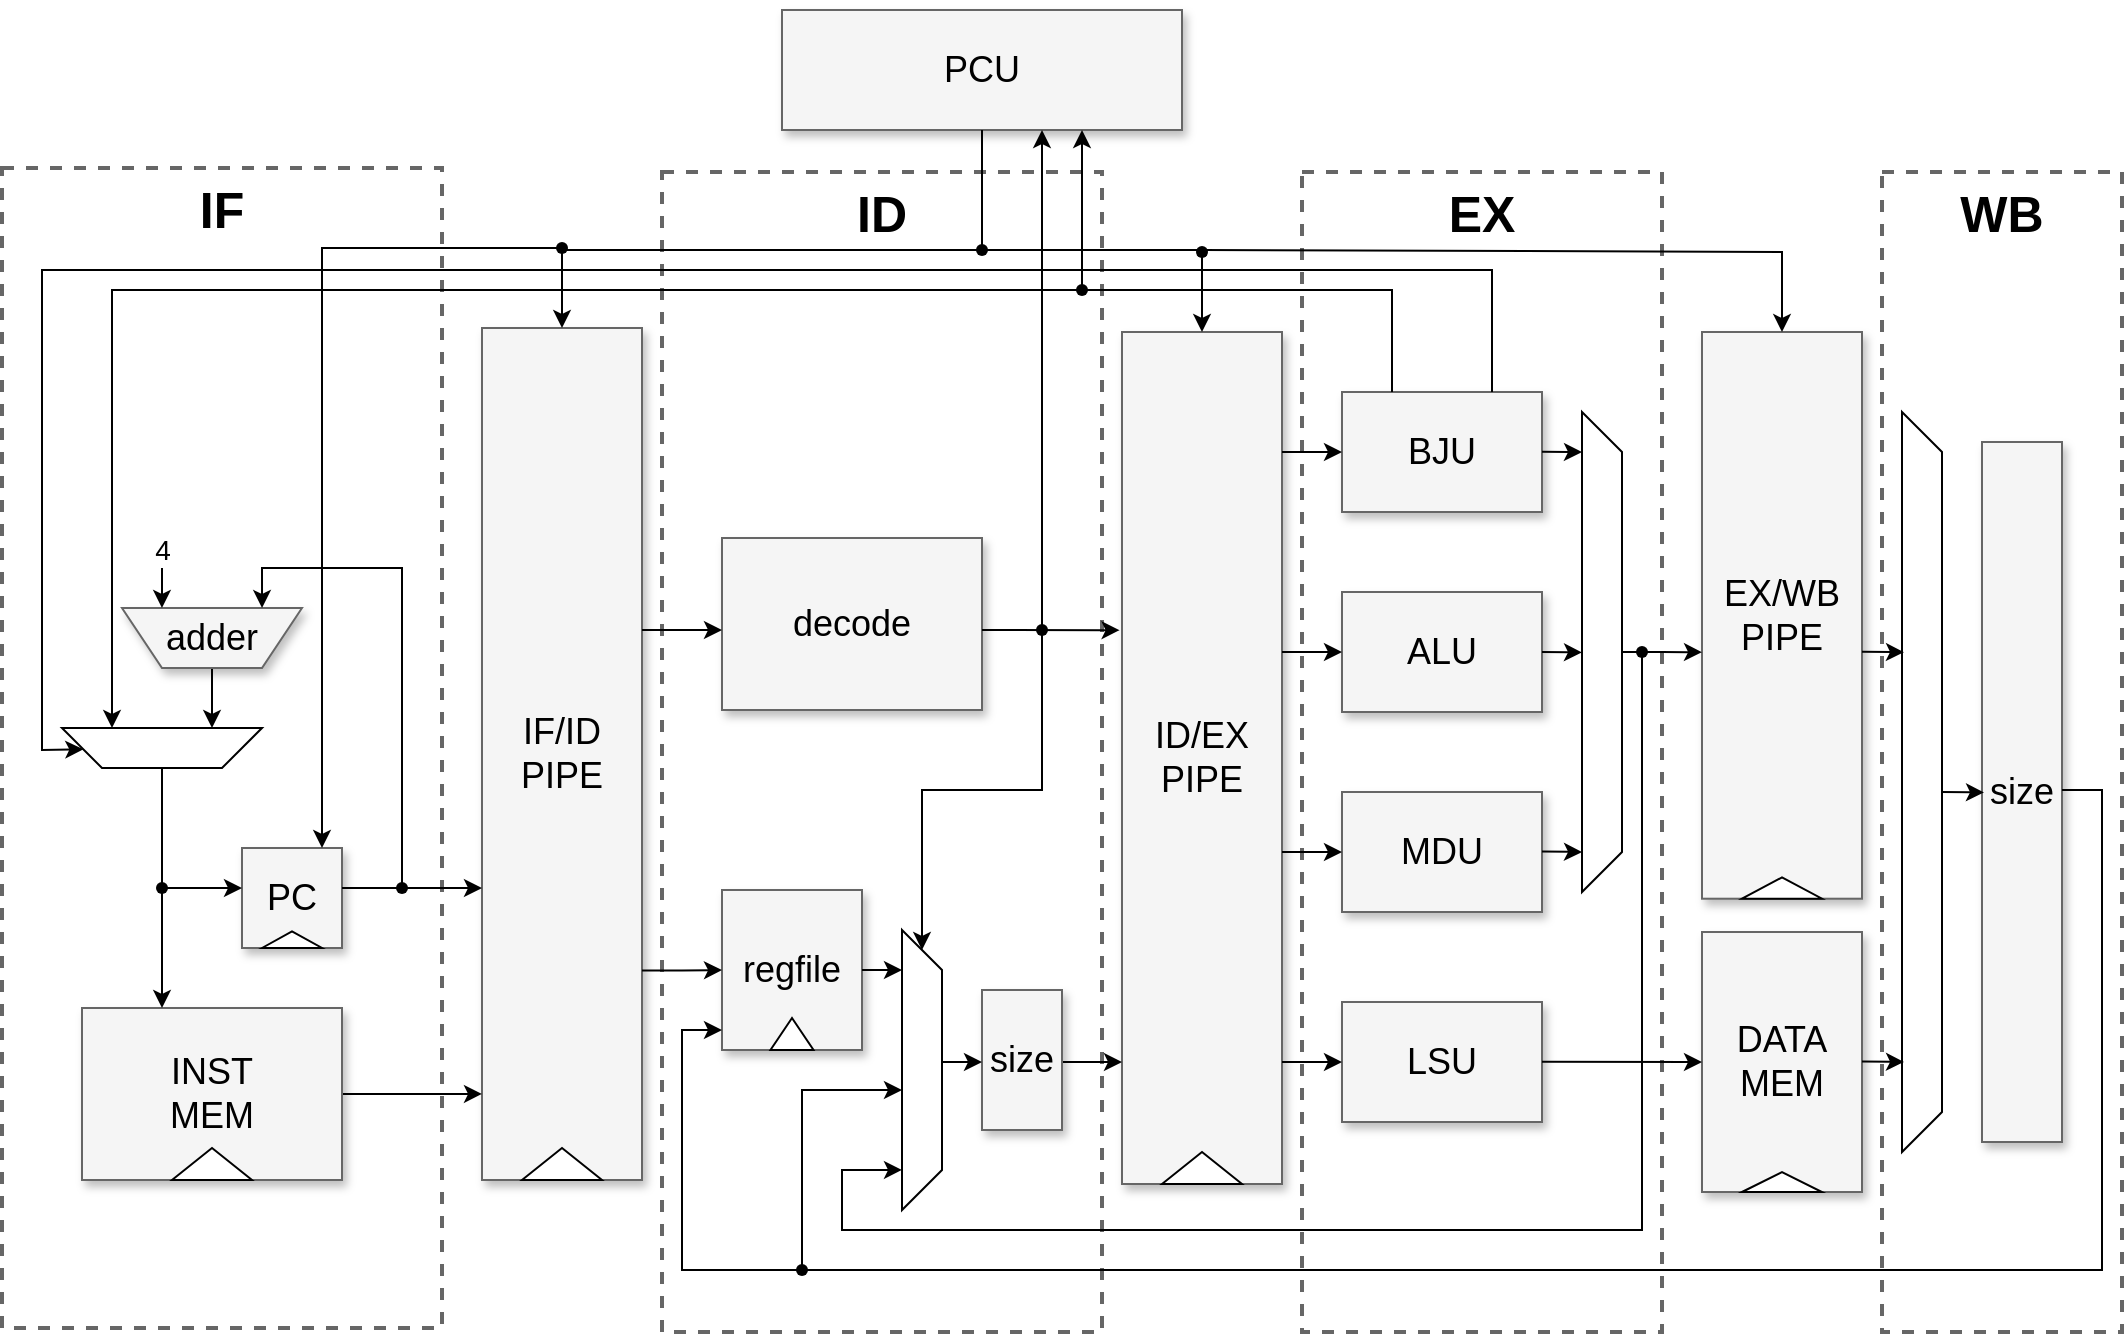 <mxfile version="21.6.8" type="device">
  <diagram name="Page-1" id="90a13364-a465-7bf4-72fc-28e22215d7a0">
    <mxGraphModel dx="1418" dy="820" grid="1" gridSize="10" guides="1" tooltips="1" connect="1" arrows="1" fold="1" page="1" pageScale="1.5" pageWidth="1169" pageHeight="826" background="none" math="0" shadow="0">
      <root>
        <mxCell id="0" style=";html=1;" />
        <mxCell id="1" style=";html=1;" parent="0" />
        <mxCell id="8YfCgpXzdeuu5fyezBvx-143" value="&lt;b style=&quot;font-size: 25px;&quot;&gt;WB&lt;br&gt;&lt;br&gt;&lt;br&gt;&lt;br&gt;&lt;br&gt;&lt;br&gt;&lt;br&gt;&lt;br&gt;&lt;br&gt;&lt;br&gt;&lt;br&gt;&lt;br&gt;&lt;br&gt;&lt;br&gt;&lt;br&gt;&lt;br&gt;&lt;br&gt;&lt;br&gt;&lt;br&gt;&lt;/b&gt;" style="whiteSpace=wrap;html=1;shadow=0;fontSize=20;fillColor=none;strokeColor=#666666;strokeWidth=2;dashed=1;" parent="1" vertex="1">
          <mxGeometry x="1100" y="331" width="120" height="580" as="geometry" />
        </mxCell>
        <mxCell id="8YfCgpXzdeuu5fyezBvx-141" value="&lt;b style=&quot;font-size: 25px;&quot;&gt;EX&lt;br&gt;&lt;br&gt;&lt;br&gt;&lt;br&gt;&lt;br&gt;&lt;br&gt;&lt;br&gt;&lt;br&gt;&lt;br&gt;&lt;br&gt;&lt;br&gt;&lt;br&gt;&lt;br&gt;&lt;br&gt;&lt;br&gt;&lt;br&gt;&lt;br&gt;&lt;br&gt;&lt;br&gt;&lt;/b&gt;" style="whiteSpace=wrap;html=1;shadow=0;fontSize=20;fillColor=none;strokeColor=#666666;strokeWidth=2;dashed=1;" parent="1" vertex="1">
          <mxGeometry x="810" y="331" width="180" height="580" as="geometry" />
        </mxCell>
        <mxCell id="8YfCgpXzdeuu5fyezBvx-139" value="&lt;b style=&quot;font-size: 25px;&quot;&gt;ID&lt;br&gt;&lt;br&gt;&lt;br&gt;&lt;br&gt;&lt;br&gt;&lt;br&gt;&lt;br&gt;&lt;br&gt;&lt;br&gt;&lt;br&gt;&lt;br&gt;&lt;br&gt;&lt;br&gt;&lt;br&gt;&lt;br&gt;&lt;br&gt;&lt;br&gt;&lt;br&gt;&lt;br&gt;&lt;/b&gt;" style="whiteSpace=wrap;html=1;shadow=0;fontSize=20;fillColor=none;strokeColor=#666666;strokeWidth=2;dashed=1;" parent="1" vertex="1">
          <mxGeometry x="490" y="331" width="220" height="580" as="geometry" />
        </mxCell>
        <mxCell id="3a17f1ce550125da-1" value="&lt;b style=&quot;font-size: 25px;&quot;&gt;IF&lt;br&gt;&lt;br&gt;&lt;br&gt;&lt;br&gt;&lt;br&gt;&lt;br&gt;&lt;br&gt;&lt;br&gt;&lt;br&gt;&lt;br&gt;&lt;br&gt;&lt;br&gt;&lt;br&gt;&lt;br&gt;&lt;br&gt;&lt;br&gt;&lt;br&gt;&lt;br&gt;&lt;br&gt;&lt;/b&gt;" style="whiteSpace=wrap;html=1;shadow=0;fontSize=20;fillColor=none;strokeColor=#666666;strokeWidth=2;dashed=1;" parent="1" vertex="1">
          <mxGeometry x="160" y="329" width="220" height="580" as="geometry" />
        </mxCell>
        <mxCell id="8YfCgpXzdeuu5fyezBvx-11" value="" style="group" parent="1" vertex="1" connectable="0">
          <mxGeometry x="280" y="669" width="50" height="50" as="geometry" />
        </mxCell>
        <mxCell id="8YfCgpXzdeuu5fyezBvx-9" value="PC&lt;br&gt;" style="whiteSpace=wrap;html=1;shadow=1;fontSize=18;fillColor=#f5f5f5;strokeColor=#666666;" parent="8YfCgpXzdeuu5fyezBvx-11" vertex="1">
          <mxGeometry width="50" height="50" as="geometry" />
        </mxCell>
        <mxCell id="8YfCgpXzdeuu5fyezBvx-10" value="" style="triangle;whiteSpace=wrap;html=1;direction=north;" parent="8YfCgpXzdeuu5fyezBvx-11" vertex="1">
          <mxGeometry x="10" y="41.667" width="30" height="8.333" as="geometry" />
        </mxCell>
        <mxCell id="8YfCgpXzdeuu5fyezBvx-18" value="" style="group" parent="1" vertex="1" connectable="0">
          <mxGeometry x="720" y="411" width="80" height="426" as="geometry" />
        </mxCell>
        <mxCell id="8YfCgpXzdeuu5fyezBvx-7" value="ID/EX&lt;br&gt;PIPE" style="whiteSpace=wrap;html=1;shadow=1;fontSize=18;fillColor=#f5f5f5;strokeColor=#666666;" parent="8YfCgpXzdeuu5fyezBvx-18" vertex="1">
          <mxGeometry width="80" height="426" as="geometry" />
        </mxCell>
        <mxCell id="8YfCgpXzdeuu5fyezBvx-13" value="" style="triangle;whiteSpace=wrap;html=1;direction=north;" parent="8YfCgpXzdeuu5fyezBvx-18" vertex="1">
          <mxGeometry x="20" y="410" width="40" height="16" as="geometry" />
        </mxCell>
        <mxCell id="8YfCgpXzdeuu5fyezBvx-19" value="" style="group" parent="1" vertex="1" connectable="0">
          <mxGeometry x="400" y="409" width="80" height="426" as="geometry" />
        </mxCell>
        <mxCell id="8YfCgpXzdeuu5fyezBvx-6" value="IF/ID&lt;br&gt;PIPE" style="whiteSpace=wrap;html=1;shadow=1;fontSize=18;fillColor=#f5f5f5;strokeColor=#666666;" parent="8YfCgpXzdeuu5fyezBvx-19" vertex="1">
          <mxGeometry width="80" height="426" as="geometry" />
        </mxCell>
        <mxCell id="8YfCgpXzdeuu5fyezBvx-12" value="" style="triangle;whiteSpace=wrap;html=1;direction=north;" parent="8YfCgpXzdeuu5fyezBvx-19" vertex="1">
          <mxGeometry x="20" y="410" width="40" height="16" as="geometry" />
        </mxCell>
        <mxCell id="8YfCgpXzdeuu5fyezBvx-36" style="edgeStyle=orthogonalEdgeStyle;rounded=0;orthogonalLoop=1;jettySize=auto;html=1;entryX=0;entryY=0.899;entryDx=0;entryDy=0;entryPerimeter=0;" parent="1" source="8YfCgpXzdeuu5fyezBvx-20" target="8YfCgpXzdeuu5fyezBvx-6" edge="1">
          <mxGeometry relative="1" as="geometry" />
        </mxCell>
        <mxCell id="8YfCgpXzdeuu5fyezBvx-20" value="INST&lt;br&gt;MEM" style="whiteSpace=wrap;html=1;shadow=1;fontSize=18;fillColor=#f5f5f5;strokeColor=#666666;" parent="1" vertex="1">
          <mxGeometry x="200" y="749" width="130" height="86" as="geometry" />
        </mxCell>
        <mxCell id="8YfCgpXzdeuu5fyezBvx-30" style="edgeStyle=orthogonalEdgeStyle;rounded=0;orthogonalLoop=1;jettySize=auto;html=1;" parent="1" source="8YfCgpXzdeuu5fyezBvx-22" edge="1">
          <mxGeometry relative="1" as="geometry">
            <mxPoint x="240" y="749" as="targetPoint" />
          </mxGeometry>
        </mxCell>
        <mxCell id="8YfCgpXzdeuu5fyezBvx-22" value="" style="shape=trapezoid;perimeter=trapezoidPerimeter;whiteSpace=wrap;html=1;fixedSize=1;fontSize=12;fillColor=default;strokeColor=default;shadow=0;direction=west;" parent="1" vertex="1">
          <mxGeometry x="190" y="609" width="100" height="20" as="geometry" />
        </mxCell>
        <mxCell id="8YfCgpXzdeuu5fyezBvx-40" style="edgeStyle=orthogonalEdgeStyle;rounded=0;orthogonalLoop=1;jettySize=auto;html=1;entryX=0.15;entryY=1;entryDx=0;entryDy=0;entryPerimeter=0;" parent="1" source="8YfCgpXzdeuu5fyezBvx-25" edge="1">
          <mxGeometry relative="1" as="geometry">
            <mxPoint x="265" y="609" as="targetPoint" />
          </mxGeometry>
        </mxCell>
        <mxCell id="8YfCgpXzdeuu5fyezBvx-25" value="adder" style="shape=trapezoid;perimeter=trapezoidPerimeter;whiteSpace=wrap;html=1;fixedSize=1;fontSize=18;fillColor=#f5f5f5;strokeColor=#666666;shadow=1;direction=west;" parent="1" vertex="1">
          <mxGeometry x="220" y="549" width="90" height="30" as="geometry" />
        </mxCell>
        <mxCell id="8YfCgpXzdeuu5fyezBvx-32" value="" style="endArrow=classic;html=1;rounded=0;entryX=0;entryY=0.4;entryDx=0;entryDy=0;entryPerimeter=0;" parent="1" target="8YfCgpXzdeuu5fyezBvx-9" edge="1">
          <mxGeometry width="50" height="50" relative="1" as="geometry">
            <mxPoint x="240" y="689" as="sourcePoint" />
            <mxPoint x="310" y="629" as="targetPoint" />
          </mxGeometry>
        </mxCell>
        <mxCell id="8YfCgpXzdeuu5fyezBvx-33" value="" style="endArrow=classic;html=1;rounded=0;" parent="1" edge="1">
          <mxGeometry width="50" height="50" relative="1" as="geometry">
            <mxPoint x="330" y="689" as="sourcePoint" />
            <mxPoint x="400" y="689" as="targetPoint" />
          </mxGeometry>
        </mxCell>
        <mxCell id="8YfCgpXzdeuu5fyezBvx-37" value="" style="shape=waypoint;sketch=0;fillStyle=solid;size=6;pointerEvents=1;points=[];fillColor=none;resizable=0;rotatable=0;perimeter=centerPerimeter;snapToPoint=1;" parent="1" vertex="1">
          <mxGeometry x="230" y="679" width="20" height="20" as="geometry" />
        </mxCell>
        <mxCell id="8YfCgpXzdeuu5fyezBvx-41" value="" style="endArrow=classic;html=1;rounded=0;entryX=0.222;entryY=1;entryDx=0;entryDy=0;entryPerimeter=0;" parent="1" target="8YfCgpXzdeuu5fyezBvx-25" edge="1">
          <mxGeometry width="50" height="50" relative="1" as="geometry">
            <mxPoint x="360" y="689" as="sourcePoint" />
            <mxPoint x="300" y="539" as="targetPoint" />
            <Array as="points">
              <mxPoint x="360" y="529" />
              <mxPoint x="290" y="529" />
            </Array>
          </mxGeometry>
        </mxCell>
        <mxCell id="8YfCgpXzdeuu5fyezBvx-42" value="" style="endArrow=classic;html=1;rounded=0;entryX=0.778;entryY=1;entryDx=0;entryDy=0;entryPerimeter=0;" parent="1" target="8YfCgpXzdeuu5fyezBvx-25" edge="1">
          <mxGeometry width="50" height="50" relative="1" as="geometry">
            <mxPoint x="240" y="529" as="sourcePoint" />
            <mxPoint x="250" y="529" as="targetPoint" />
          </mxGeometry>
        </mxCell>
        <mxCell id="8YfCgpXzdeuu5fyezBvx-43" value="&lt;font style=&quot;font-size: 14px;&quot;&gt;4&lt;/font&gt;" style="edgeLabel;html=1;align=center;verticalAlign=middle;resizable=0;points=[];" parent="8YfCgpXzdeuu5fyezBvx-42" vertex="1" connectable="0">
          <mxGeometry x="-0.567" relative="1" as="geometry">
            <mxPoint y="-14" as="offset" />
          </mxGeometry>
        </mxCell>
        <mxCell id="8YfCgpXzdeuu5fyezBvx-44" value="decode" style="whiteSpace=wrap;html=1;shadow=1;fontSize=18;fillColor=#f5f5f5;strokeColor=#666666;" parent="1" vertex="1">
          <mxGeometry x="520" y="514" width="130" height="86" as="geometry" />
        </mxCell>
        <mxCell id="8YfCgpXzdeuu5fyezBvx-51" value="" style="group" parent="1" vertex="1" connectable="0">
          <mxGeometry x="520" y="690" width="70" height="86" as="geometry" />
        </mxCell>
        <mxCell id="8YfCgpXzdeuu5fyezBvx-46" value="regfile" style="whiteSpace=wrap;html=1;shadow=1;fontSize=18;fillColor=#f5f5f5;strokeColor=#666666;" parent="8YfCgpXzdeuu5fyezBvx-51" vertex="1">
          <mxGeometry width="70" height="80" as="geometry" />
        </mxCell>
        <mxCell id="8YfCgpXzdeuu5fyezBvx-50" value="" style="triangle;whiteSpace=wrap;html=1;direction=north;" parent="8YfCgpXzdeuu5fyezBvx-51" vertex="1">
          <mxGeometry x="24.231" y="64" width="21.538" height="16" as="geometry" />
        </mxCell>
        <mxCell id="8YfCgpXzdeuu5fyezBvx-52" value="" style="shape=trapezoid;perimeter=trapezoidPerimeter;whiteSpace=wrap;html=1;fixedSize=1;fontSize=12;fillColor=default;strokeColor=default;shadow=0;direction=south;" parent="1" vertex="1">
          <mxGeometry x="610" y="710" width="20" height="140" as="geometry" />
        </mxCell>
        <mxCell id="8YfCgpXzdeuu5fyezBvx-54" style="edgeStyle=orthogonalEdgeStyle;rounded=0;orthogonalLoop=1;jettySize=auto;html=1;entryX=0;entryY=0.5;entryDx=0;entryDy=0;exitX=1;exitY=0.754;exitDx=0;exitDy=0;exitPerimeter=0;" parent="1" source="8YfCgpXzdeuu5fyezBvx-6" target="8YfCgpXzdeuu5fyezBvx-46" edge="1">
          <mxGeometry relative="1" as="geometry">
            <mxPoint x="520" y="720" as="targetPoint" />
            <mxPoint x="490" y="730" as="sourcePoint" />
          </mxGeometry>
        </mxCell>
        <mxCell id="8YfCgpXzdeuu5fyezBvx-62" style="edgeStyle=orthogonalEdgeStyle;rounded=0;orthogonalLoop=1;jettySize=auto;html=1;entryX=0;entryY=0.857;entryDx=0;entryDy=0;entryPerimeter=0;" parent="1" target="8YfCgpXzdeuu5fyezBvx-7" edge="1">
          <mxGeometry relative="1" as="geometry">
            <mxPoint x="710" y="776" as="targetPoint" />
            <mxPoint x="690" y="776" as="sourcePoint" />
          </mxGeometry>
        </mxCell>
        <mxCell id="8YfCgpXzdeuu5fyezBvx-64" value="" style="endArrow=classic;html=1;rounded=0;entryX=-0.015;entryY=0.35;entryDx=0;entryDy=0;entryPerimeter=0;" parent="1" target="8YfCgpXzdeuu5fyezBvx-7" edge="1">
          <mxGeometry width="50" height="50" relative="1" as="geometry">
            <mxPoint x="650" y="560" as="sourcePoint" />
            <mxPoint x="750" y="580" as="targetPoint" />
          </mxGeometry>
        </mxCell>
        <mxCell id="8YfCgpXzdeuu5fyezBvx-69" value="BJU" style="whiteSpace=wrap;html=1;shadow=1;fontSize=18;fillColor=#f5f5f5;strokeColor=#666666;" parent="1" vertex="1">
          <mxGeometry x="830" y="441" width="100" height="60" as="geometry" />
        </mxCell>
        <mxCell id="8YfCgpXzdeuu5fyezBvx-73" value="" style="endArrow=classic;html=1;rounded=0;entryX=0;entryY=0.5;entryDx=0;entryDy=0;" parent="1" target="8YfCgpXzdeuu5fyezBvx-69" edge="1">
          <mxGeometry width="50" height="50" relative="1" as="geometry">
            <mxPoint x="800" y="471" as="sourcePoint" />
            <mxPoint x="820" y="474.02" as="targetPoint" />
          </mxGeometry>
        </mxCell>
        <mxCell id="8YfCgpXzdeuu5fyezBvx-80" value="ALU" style="whiteSpace=wrap;html=1;shadow=1;fontSize=18;fillColor=#f5f5f5;strokeColor=#666666;" parent="1" vertex="1">
          <mxGeometry x="830" y="541" width="100" height="60" as="geometry" />
        </mxCell>
        <mxCell id="8YfCgpXzdeuu5fyezBvx-81" value="" style="endArrow=classic;html=1;rounded=0;entryX=0;entryY=0.5;entryDx=0;entryDy=0;" parent="1" target="8YfCgpXzdeuu5fyezBvx-80" edge="1">
          <mxGeometry width="50" height="50" relative="1" as="geometry">
            <mxPoint x="800" y="571" as="sourcePoint" />
            <mxPoint x="820" y="574.02" as="targetPoint" />
          </mxGeometry>
        </mxCell>
        <mxCell id="8YfCgpXzdeuu5fyezBvx-82" value="MDU" style="whiteSpace=wrap;html=1;shadow=1;fontSize=18;fillColor=#f5f5f5;strokeColor=#666666;" parent="1" vertex="1">
          <mxGeometry x="830" y="641" width="100" height="60" as="geometry" />
        </mxCell>
        <mxCell id="8YfCgpXzdeuu5fyezBvx-83" value="" style="endArrow=classic;html=1;rounded=0;entryX=0;entryY=0.5;entryDx=0;entryDy=0;" parent="1" target="8YfCgpXzdeuu5fyezBvx-82" edge="1">
          <mxGeometry width="50" height="50" relative="1" as="geometry">
            <mxPoint x="800" y="671" as="sourcePoint" />
            <mxPoint x="820" y="674.02" as="targetPoint" />
          </mxGeometry>
        </mxCell>
        <mxCell id="8YfCgpXzdeuu5fyezBvx-84" value="LSU" style="whiteSpace=wrap;html=1;shadow=1;fontSize=18;fillColor=#f5f5f5;strokeColor=#666666;" parent="1" vertex="1">
          <mxGeometry x="830" y="746" width="100" height="60" as="geometry" />
        </mxCell>
        <mxCell id="8YfCgpXzdeuu5fyezBvx-85" value="" style="endArrow=classic;html=1;rounded=0;entryX=0;entryY=0.5;entryDx=0;entryDy=0;" parent="1" target="8YfCgpXzdeuu5fyezBvx-84" edge="1">
          <mxGeometry width="50" height="50" relative="1" as="geometry">
            <mxPoint x="800" y="776" as="sourcePoint" />
            <mxPoint x="820" y="779.02" as="targetPoint" />
          </mxGeometry>
        </mxCell>
        <mxCell id="8YfCgpXzdeuu5fyezBvx-86" value="PCU" style="whiteSpace=wrap;html=1;shadow=1;fontSize=18;fillColor=#f5f5f5;strokeColor=#666666;" parent="1" vertex="1">
          <mxGeometry x="550" y="250" width="200" height="60" as="geometry" />
        </mxCell>
        <mxCell id="8YfCgpXzdeuu5fyezBvx-87" value="" style="triangle;whiteSpace=wrap;html=1;direction=north;" parent="1" vertex="1">
          <mxGeometry x="245" y="819" width="40" height="16" as="geometry" />
        </mxCell>
        <mxCell id="8YfCgpXzdeuu5fyezBvx-88" value="" style="group" parent="1" vertex="1" connectable="0">
          <mxGeometry x="1010" y="711.003" width="80" height="130" as="geometry" />
        </mxCell>
        <mxCell id="8YfCgpXzdeuu5fyezBvx-89" value="DATA&lt;br&gt;MEM" style="whiteSpace=wrap;html=1;shadow=1;fontSize=18;fillColor=#f5f5f5;strokeColor=#666666;" parent="8YfCgpXzdeuu5fyezBvx-88" vertex="1">
          <mxGeometry width="80" height="130" as="geometry" />
        </mxCell>
        <mxCell id="8YfCgpXzdeuu5fyezBvx-90" value="" style="triangle;whiteSpace=wrap;html=1;direction=north;" parent="8YfCgpXzdeuu5fyezBvx-88" vertex="1">
          <mxGeometry x="20" y="120" width="40" height="10" as="geometry" />
        </mxCell>
        <mxCell id="8YfCgpXzdeuu5fyezBvx-91" value="" style="group" parent="1" vertex="1" connectable="0">
          <mxGeometry x="1010" y="411" width="80" height="283.349" as="geometry" />
        </mxCell>
        <mxCell id="8YfCgpXzdeuu5fyezBvx-2" value="EX/WB&lt;br&gt;PIPE" style="whiteSpace=wrap;html=1;shadow=1;fontSize=18;fillColor=#f5f5f5;strokeColor=#666666;" parent="8YfCgpXzdeuu5fyezBvx-91" vertex="1">
          <mxGeometry width="80" height="283.349" as="geometry" />
        </mxCell>
        <mxCell id="8YfCgpXzdeuu5fyezBvx-14" value="" style="triangle;whiteSpace=wrap;html=1;direction=north;" parent="8YfCgpXzdeuu5fyezBvx-91" vertex="1">
          <mxGeometry x="20" y="272.706" width="40" height="10.642" as="geometry" />
        </mxCell>
        <mxCell id="8YfCgpXzdeuu5fyezBvx-92" value="" style="endArrow=classic;html=1;rounded=0;entryX=0;entryY=0.5;entryDx=0;entryDy=0;" parent="1" target="8YfCgpXzdeuu5fyezBvx-89" edge="1">
          <mxGeometry width="50" height="50" relative="1" as="geometry">
            <mxPoint x="930" y="775.89" as="sourcePoint" />
            <mxPoint x="990.0" y="775.883" as="targetPoint" />
          </mxGeometry>
        </mxCell>
        <mxCell id="8YfCgpXzdeuu5fyezBvx-98" style="edgeStyle=orthogonalEdgeStyle;rounded=0;orthogonalLoop=1;jettySize=auto;html=1;entryX=0;entryY=0.565;entryDx=0;entryDy=0;entryPerimeter=0;" parent="1" source="8YfCgpXzdeuu5fyezBvx-93" target="8YfCgpXzdeuu5fyezBvx-2" edge="1">
          <mxGeometry relative="1" as="geometry" />
        </mxCell>
        <mxCell id="8YfCgpXzdeuu5fyezBvx-93" value="" style="shape=trapezoid;perimeter=trapezoidPerimeter;whiteSpace=wrap;html=1;fixedSize=1;fontSize=12;fillColor=default;strokeColor=default;shadow=0;direction=south;" parent="1" vertex="1">
          <mxGeometry x="950" y="451" width="20" height="240" as="geometry" />
        </mxCell>
        <mxCell id="8YfCgpXzdeuu5fyezBvx-94" value="" style="endArrow=classic;html=1;rounded=0;" parent="1" edge="1">
          <mxGeometry width="50" height="50" relative="1" as="geometry">
            <mxPoint x="930" y="670.8" as="sourcePoint" />
            <mxPoint x="950" y="671" as="targetPoint" />
          </mxGeometry>
        </mxCell>
        <mxCell id="8YfCgpXzdeuu5fyezBvx-95" value="" style="endArrow=classic;html=1;rounded=0;" parent="1" edge="1">
          <mxGeometry width="50" height="50" relative="1" as="geometry">
            <mxPoint x="930" y="571" as="sourcePoint" />
            <mxPoint x="950" y="571.2" as="targetPoint" />
          </mxGeometry>
        </mxCell>
        <mxCell id="8YfCgpXzdeuu5fyezBvx-96" value="" style="endArrow=classic;html=1;rounded=0;" parent="1" edge="1">
          <mxGeometry width="50" height="50" relative="1" as="geometry">
            <mxPoint x="930" y="470.86" as="sourcePoint" />
            <mxPoint x="950" y="471.06" as="targetPoint" />
          </mxGeometry>
        </mxCell>
        <mxCell id="8YfCgpXzdeuu5fyezBvx-99" value="" style="endArrow=classic;html=1;rounded=0;entryX=0.857;entryY=1;entryDx=0;entryDy=0;entryPerimeter=0;" parent="1" target="8YfCgpXzdeuu5fyezBvx-52" edge="1">
          <mxGeometry width="50" height="50" relative="1" as="geometry">
            <mxPoint x="980" y="570" as="sourcePoint" />
            <mxPoint x="610" y="830" as="targetPoint" />
            <Array as="points">
              <mxPoint x="980" y="860" />
              <mxPoint x="580" y="860" />
              <mxPoint x="580" y="830" />
            </Array>
          </mxGeometry>
        </mxCell>
        <mxCell id="8YfCgpXzdeuu5fyezBvx-101" value="" style="endArrow=classic;html=1;rounded=0;exitX=0.25;exitY=0;exitDx=0;exitDy=0;entryX=0.75;entryY=1;entryDx=0;entryDy=0;" parent="1" source="8YfCgpXzdeuu5fyezBvx-69" target="8YfCgpXzdeuu5fyezBvx-22" edge="1">
          <mxGeometry width="50" height="50" relative="1" as="geometry">
            <mxPoint x="540" y="480" as="sourcePoint" />
            <mxPoint x="220" y="610" as="targetPoint" />
            <Array as="points">
              <mxPoint x="855" y="390" />
              <mxPoint x="215" y="390" />
            </Array>
          </mxGeometry>
        </mxCell>
        <mxCell id="8YfCgpXzdeuu5fyezBvx-102" value="" style="endArrow=classic;html=1;rounded=0;exitX=0.75;exitY=0;exitDx=0;exitDy=0;" parent="1" source="8YfCgpXzdeuu5fyezBvx-69" target="8YfCgpXzdeuu5fyezBvx-22" edge="1">
          <mxGeometry width="50" height="50" relative="1" as="geometry">
            <mxPoint x="780" y="450" as="sourcePoint" />
            <mxPoint x="830" y="400" as="targetPoint" />
            <Array as="points">
              <mxPoint x="905" y="380" />
              <mxPoint x="180" y="380" />
              <mxPoint x="180" y="620" />
            </Array>
          </mxGeometry>
        </mxCell>
        <mxCell id="8YfCgpXzdeuu5fyezBvx-104" value="" style="shape=trapezoid;perimeter=trapezoidPerimeter;whiteSpace=wrap;html=1;fixedSize=1;fontSize=12;fillColor=default;strokeColor=default;shadow=0;direction=south;" parent="1" vertex="1">
          <mxGeometry x="1110" y="451" width="20" height="370" as="geometry" />
        </mxCell>
        <mxCell id="8YfCgpXzdeuu5fyezBvx-106" style="edgeStyle=orthogonalEdgeStyle;rounded=0;orthogonalLoop=1;jettySize=auto;html=1;" parent="1" edge="1">
          <mxGeometry relative="1" as="geometry">
            <mxPoint x="1090" y="775.76" as="sourcePoint" />
            <mxPoint x="1111" y="776" as="targetPoint" />
            <Array as="points">
              <mxPoint x="1111" y="775.76" />
            </Array>
          </mxGeometry>
        </mxCell>
        <mxCell id="8YfCgpXzdeuu5fyezBvx-107" value="size" style="whiteSpace=wrap;html=1;shadow=1;fontSize=18;fillColor=#f5f5f5;strokeColor=#666666;" parent="1" vertex="1">
          <mxGeometry x="1150" y="466" width="40" height="350" as="geometry" />
        </mxCell>
        <mxCell id="8YfCgpXzdeuu5fyezBvx-108" style="edgeStyle=orthogonalEdgeStyle;rounded=0;orthogonalLoop=1;jettySize=auto;html=1;" parent="1" edge="1">
          <mxGeometry relative="1" as="geometry">
            <mxPoint x="1090" y="570.88" as="sourcePoint" />
            <mxPoint x="1111" y="571.12" as="targetPoint" />
            <Array as="points">
              <mxPoint x="1111" y="570.88" />
            </Array>
          </mxGeometry>
        </mxCell>
        <mxCell id="8YfCgpXzdeuu5fyezBvx-110" style="edgeStyle=orthogonalEdgeStyle;rounded=0;orthogonalLoop=1;jettySize=auto;html=1;" parent="1" edge="1">
          <mxGeometry relative="1" as="geometry">
            <mxPoint x="1130" y="641" as="sourcePoint" />
            <mxPoint x="1151" y="641.24" as="targetPoint" />
            <Array as="points">
              <mxPoint x="1151" y="641" />
            </Array>
          </mxGeometry>
        </mxCell>
        <mxCell id="8YfCgpXzdeuu5fyezBvx-115" value="" style="endArrow=classic;html=1;rounded=0;exitX=1;exitY=0.497;exitDx=0;exitDy=0;exitPerimeter=0;" parent="1" source="8YfCgpXzdeuu5fyezBvx-107" edge="1">
          <mxGeometry width="50" height="50" relative="1" as="geometry">
            <mxPoint x="1240" y="640" as="sourcePoint" />
            <mxPoint x="610" y="790" as="targetPoint" />
            <Array as="points">
              <mxPoint x="1210" y="640" />
              <mxPoint x="1210" y="880" />
              <mxPoint x="560" y="880" />
              <mxPoint x="560" y="790" />
            </Array>
          </mxGeometry>
        </mxCell>
        <mxCell id="8YfCgpXzdeuu5fyezBvx-116" value="" style="endArrow=classic;html=1;rounded=0;exitX=0.04;exitY=0.595;exitDx=0;exitDy=0;exitPerimeter=0;" parent="1" edge="1">
          <mxGeometry width="50" height="50" relative="1" as="geometry">
            <mxPoint x="650" y="880" as="sourcePoint" />
            <mxPoint x="520" y="760" as="targetPoint" />
            <Array as="points">
              <mxPoint x="500" y="880" />
              <mxPoint x="500" y="760" />
            </Array>
          </mxGeometry>
        </mxCell>
        <mxCell id="8YfCgpXzdeuu5fyezBvx-120" value="" style="endArrow=classic;html=1;rounded=0;exitX=1;exitY=0.5;exitDx=0;exitDy=0;entryX=0.143;entryY=1;entryDx=0;entryDy=0;entryPerimeter=0;" parent="1" source="8YfCgpXzdeuu5fyezBvx-46" target="8YfCgpXzdeuu5fyezBvx-52" edge="1">
          <mxGeometry width="50" height="50" relative="1" as="geometry">
            <mxPoint x="620" y="730" as="sourcePoint" />
            <mxPoint x="640" y="750" as="targetPoint" />
          </mxGeometry>
        </mxCell>
        <mxCell id="8YfCgpXzdeuu5fyezBvx-119" value="size" style="whiteSpace=wrap;html=1;shadow=1;fontSize=18;fillColor=#f5f5f5;strokeColor=#666666;" parent="1" vertex="1">
          <mxGeometry x="650" y="740" width="40" height="70" as="geometry" />
        </mxCell>
        <mxCell id="8YfCgpXzdeuu5fyezBvx-121" value="" style="endArrow=classic;html=1;rounded=0;exitX=1;exitY=0.5;exitDx=0;exitDy=0;entryX=0.143;entryY=1;entryDx=0;entryDy=0;entryPerimeter=0;" parent="1" edge="1">
          <mxGeometry width="50" height="50" relative="1" as="geometry">
            <mxPoint x="630" y="776" as="sourcePoint" />
            <mxPoint x="650" y="776" as="targetPoint" />
          </mxGeometry>
        </mxCell>
        <mxCell id="8YfCgpXzdeuu5fyezBvx-122" value="" style="shape=waypoint;sketch=0;fillStyle=solid;size=6;pointerEvents=1;points=[];fillColor=none;resizable=0;rotatable=0;perimeter=centerPerimeter;snapToPoint=1;" parent="1" vertex="1">
          <mxGeometry x="550" y="870" width="20" height="20" as="geometry" />
        </mxCell>
        <mxCell id="8YfCgpXzdeuu5fyezBvx-124" value="" style="endArrow=classic;html=1;rounded=0;" parent="1" edge="1">
          <mxGeometry width="50" height="50" relative="1" as="geometry">
            <mxPoint x="480" y="560" as="sourcePoint" />
            <mxPoint x="520" y="560" as="targetPoint" />
          </mxGeometry>
        </mxCell>
        <mxCell id="8YfCgpXzdeuu5fyezBvx-125" value="" style="endArrow=classic;html=1;rounded=0;exitX=0.5;exitY=1;exitDx=0;exitDy=0;entryX=0.5;entryY=0;entryDx=0;entryDy=0;" parent="1" source="8YfCgpXzdeuu5fyezBvx-86" target="8YfCgpXzdeuu5fyezBvx-6" edge="1">
          <mxGeometry width="50" height="50" relative="1" as="geometry">
            <mxPoint x="620" y="400" as="sourcePoint" />
            <mxPoint x="670" y="350" as="targetPoint" />
            <Array as="points">
              <mxPoint x="650" y="370" />
              <mxPoint x="440" y="370" />
            </Array>
          </mxGeometry>
        </mxCell>
        <mxCell id="8YfCgpXzdeuu5fyezBvx-126" value="" style="endArrow=classic;html=1;rounded=0;entryX=0.5;entryY=0;entryDx=0;entryDy=0;" parent="1" target="8YfCgpXzdeuu5fyezBvx-7" edge="1">
          <mxGeometry width="50" height="50" relative="1" as="geometry">
            <mxPoint x="650" y="370" as="sourcePoint" />
            <mxPoint x="810" y="390" as="targetPoint" />
            <Array as="points">
              <mxPoint x="760" y="370" />
            </Array>
          </mxGeometry>
        </mxCell>
        <mxCell id="8YfCgpXzdeuu5fyezBvx-127" value="" style="endArrow=classic;html=1;rounded=0;entryX=0.5;entryY=0;entryDx=0;entryDy=0;" parent="1" target="8YfCgpXzdeuu5fyezBvx-2" edge="1">
          <mxGeometry width="50" height="50" relative="1" as="geometry">
            <mxPoint x="760" y="370" as="sourcePoint" />
            <mxPoint x="630" y="421" as="targetPoint" />
            <Array as="points">
              <mxPoint x="1050" y="371" />
            </Array>
          </mxGeometry>
        </mxCell>
        <mxCell id="8YfCgpXzdeuu5fyezBvx-129" value="" style="endArrow=classic;html=1;rounded=0;entryX=0.8;entryY=0;entryDx=0;entryDy=0;entryPerimeter=0;" parent="1" target="8YfCgpXzdeuu5fyezBvx-9" edge="1">
          <mxGeometry width="50" height="50" relative="1" as="geometry">
            <mxPoint x="440" y="369" as="sourcePoint" />
            <mxPoint x="480" y="439" as="targetPoint" />
            <Array as="points">
              <mxPoint x="320" y="369" />
            </Array>
          </mxGeometry>
        </mxCell>
        <mxCell id="8YfCgpXzdeuu5fyezBvx-130" value="" style="shape=waypoint;sketch=0;fillStyle=solid;size=6;pointerEvents=1;points=[];fillColor=none;resizable=0;rotatable=0;perimeter=centerPerimeter;snapToPoint=1;" parent="1" vertex="1">
          <mxGeometry x="430" y="359" width="20" height="20" as="geometry" />
        </mxCell>
        <mxCell id="8YfCgpXzdeuu5fyezBvx-132" value="" style="shape=waypoint;sketch=0;fillStyle=solid;size=6;pointerEvents=1;points=[];fillColor=none;resizable=0;rotatable=0;perimeter=centerPerimeter;snapToPoint=1;" parent="1" vertex="1">
          <mxGeometry x="640" y="360" width="20" height="20" as="geometry" />
        </mxCell>
        <mxCell id="8YfCgpXzdeuu5fyezBvx-133" value="" style="shape=waypoint;sketch=0;fillStyle=solid;size=6;pointerEvents=1;points=[];fillColor=none;resizable=0;rotatable=0;perimeter=centerPerimeter;snapToPoint=1;" parent="1" vertex="1">
          <mxGeometry x="750" y="361" width="20" height="20" as="geometry" />
        </mxCell>
        <mxCell id="8YfCgpXzdeuu5fyezBvx-135" value="" style="endArrow=classic;html=1;rounded=0;entryX=0.65;entryY=1;entryDx=0;entryDy=0;entryPerimeter=0;" parent="1" target="8YfCgpXzdeuu5fyezBvx-86" edge="1">
          <mxGeometry width="50" height="50" relative="1" as="geometry">
            <mxPoint x="680" y="560" as="sourcePoint" />
            <mxPoint x="680" y="360" as="targetPoint" />
          </mxGeometry>
        </mxCell>
        <mxCell id="8YfCgpXzdeuu5fyezBvx-136" value="" style="shape=waypoint;sketch=0;fillStyle=solid;size=6;pointerEvents=1;points=[];fillColor=none;resizable=0;rotatable=0;perimeter=centerPerimeter;snapToPoint=1;" parent="1" vertex="1">
          <mxGeometry x="670" y="550" width="20" height="20" as="geometry" />
        </mxCell>
        <mxCell id="8YfCgpXzdeuu5fyezBvx-137" value="" style="shape=waypoint;sketch=0;fillStyle=solid;size=6;pointerEvents=1;points=[];fillColor=none;resizable=0;rotatable=0;perimeter=centerPerimeter;snapToPoint=1;" parent="1" vertex="1">
          <mxGeometry x="690" y="380" width="20" height="20" as="geometry" />
        </mxCell>
        <mxCell id="8YfCgpXzdeuu5fyezBvx-138" value="" style="endArrow=classic;html=1;rounded=0;entryX=0.75;entryY=1;entryDx=0;entryDy=0;" parent="1" target="8YfCgpXzdeuu5fyezBvx-86" edge="1">
          <mxGeometry width="50" height="50" relative="1" as="geometry">
            <mxPoint x="700" y="390" as="sourcePoint" />
            <mxPoint x="700" y="360" as="targetPoint" />
          </mxGeometry>
        </mxCell>
        <mxCell id="8YfCgpXzdeuu5fyezBvx-146" value="" style="endArrow=classic;html=1;rounded=0;entryX=0;entryY=0.5;entryDx=0;entryDy=0;" parent="1" source="8YfCgpXzdeuu5fyezBvx-136" target="8YfCgpXzdeuu5fyezBvx-52" edge="1">
          <mxGeometry width="50" height="50" relative="1" as="geometry">
            <mxPoint x="650" y="600" as="sourcePoint" />
            <mxPoint x="700" y="550" as="targetPoint" />
            <Array as="points">
              <mxPoint x="680" y="640" />
              <mxPoint x="620" y="640" />
            </Array>
          </mxGeometry>
        </mxCell>
        <mxCell id="8YfCgpXzdeuu5fyezBvx-147" value="" style="shape=waypoint;sketch=0;fillStyle=solid;size=6;pointerEvents=1;points=[];fillColor=none;resizable=0;rotatable=0;perimeter=centerPerimeter;snapToPoint=1;" parent="1" vertex="1">
          <mxGeometry x="970" y="561" width="20" height="20" as="geometry" />
        </mxCell>
        <mxCell id="8YfCgpXzdeuu5fyezBvx-149" value="" style="shape=waypoint;sketch=0;fillStyle=solid;size=6;pointerEvents=1;points=[];fillColor=none;resizable=0;rotatable=0;perimeter=centerPerimeter;snapToPoint=1;" parent="1" vertex="1">
          <mxGeometry x="350" y="679" width="20" height="20" as="geometry" />
        </mxCell>
      </root>
    </mxGraphModel>
  </diagram>
</mxfile>
